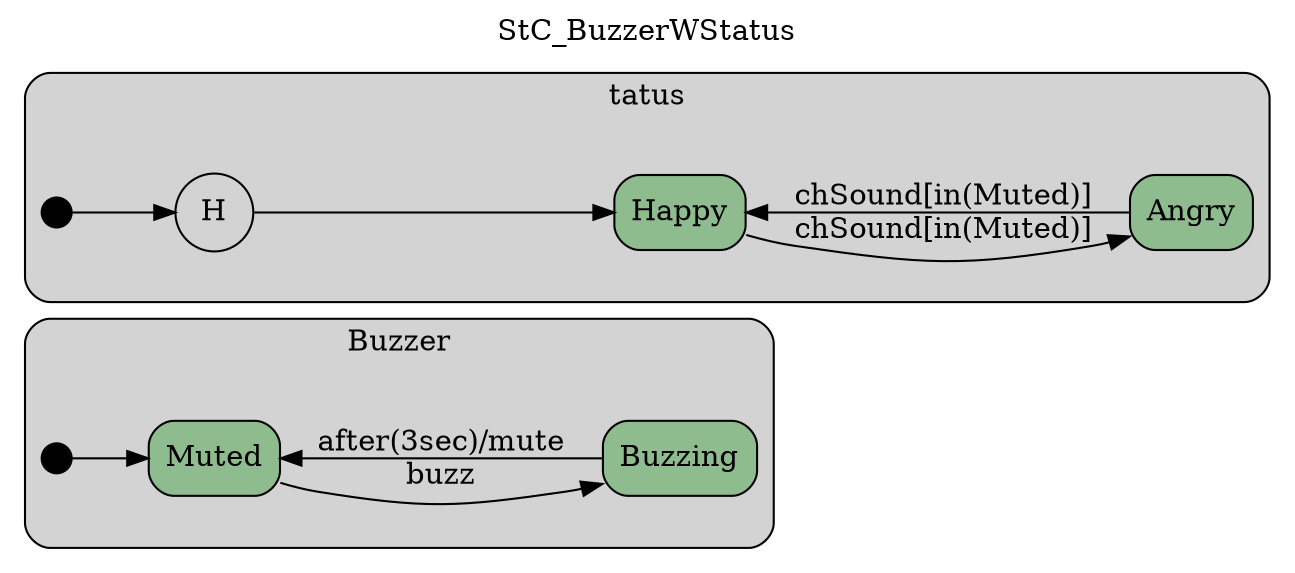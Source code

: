 digraph {
compound=true;
rankdir=LR;
label="StC_BuzzerWStatus";
labelloc=t;
subgraph cluster_Buzzer {
style="filled,rounded";
label ="Buzzer";
fillcolor = lightgray;
init_St [shape = point,fillcolor=black,height=.2,width=.2,label=""];

Muted [shape=box,fillcolor=darkseagreen,style="filled,rounded",label=Muted];
Buzzing [shape=box,fillcolor=darkseagreen,style="filled,rounded",label=Buzzing];

init_St->Muted[label="",  ];
Muted->Buzzing[label="buzz",  ];
Buzzing->Muted[label="after(3sec)/mute",  ];
}
subgraph cluster_tatus {
style="filled,rounded";
label ="tatus";
fillcolor = lightgray;
initStatus_St [shape = point,fillcolor=black,height=.2,width=.2,label=""];

hStatus_St [shape = circle,fillcolor=black,label="H"];

Angry [shape=box,fillcolor=darkseagreen,style="filled,rounded",label=Angry];
Happy [shape=box,fillcolor=darkseagreen,style="filled,rounded",label=Happy];

initStatus_St->hStatus_St[label="",  ];
hStatus_St->Happy[label="",  ];
Happy->Angry[label="chSound[in(Muted)]",  ];
Angry->Happy[label="chSound[in(Muted)]",  ];
}
}